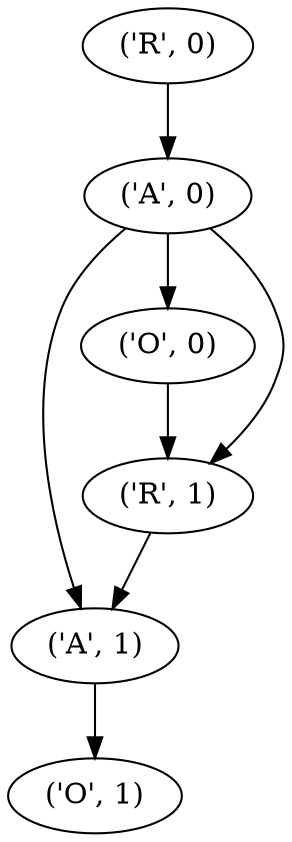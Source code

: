 strict digraph  {
"('A', 1)" [weight=None];
"('A', 0)" [weight=None];
"('O', 1)" [weight=None];
"('O', 0)" [weight=None];
"('R', 0)" [weight=None];
"('R', 1)" [weight=None];
"('A', 1)" -> "('O', 1)"  [weight=None];
"('A', 0)" -> "('A', 1)"  [weight=None];
"('A', 0)" -> "('R', 1)"  [weight=None];
"('A', 0)" -> "('O', 0)"  [weight=None];
"('O', 0)" -> "('R', 1)"  [weight=None];
"('R', 0)" -> "('A', 0)"  [weight=None];
"('R', 1)" -> "('A', 1)"  [weight=None];
}
